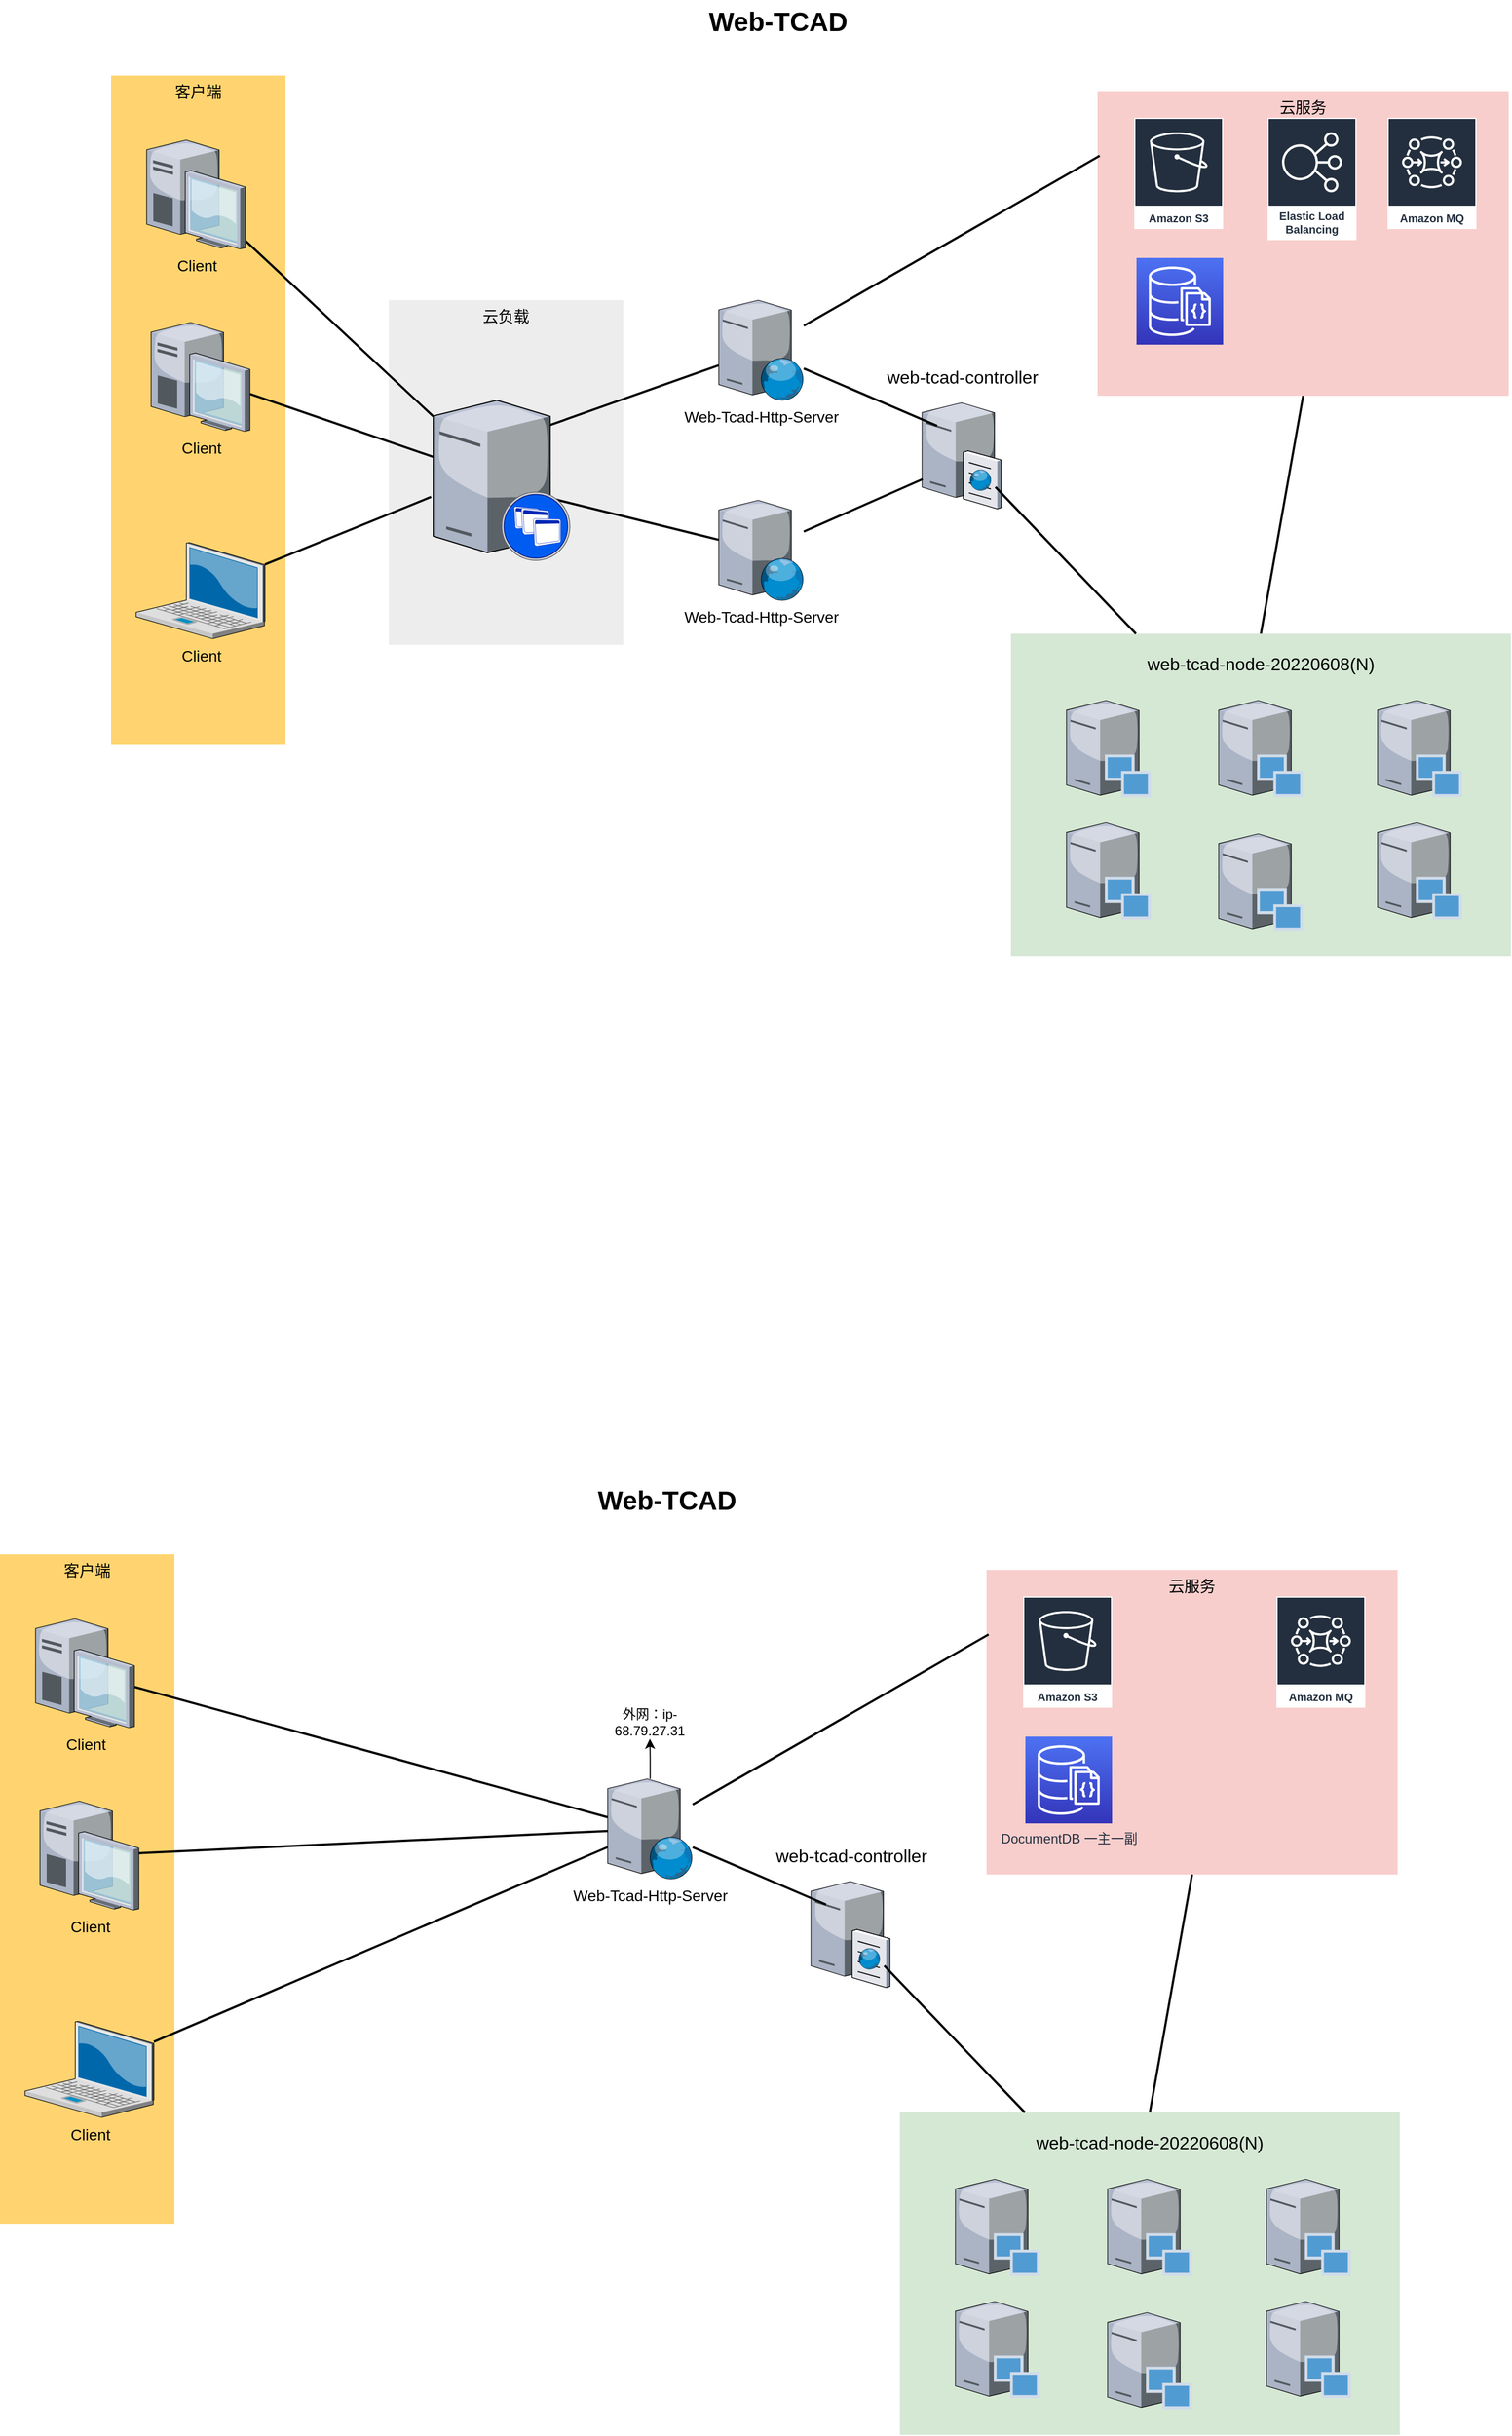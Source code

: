 <mxfile version="19.0.3" type="github">
  <diagram name="Page-1" id="e3a06f82-3646-2815-327d-82caf3d4e204">
    <mxGraphModel dx="1929" dy="1150" grid="1" gridSize="10" guides="1" tooltips="1" connect="1" arrows="1" fold="1" page="1" pageScale="1.5" pageWidth="1169" pageHeight="826" background="none" math="0" shadow="0">
      <root>
        <mxCell id="0" style=";html=1;" />
        <mxCell id="1" style=";html=1;" parent="0" />
        <mxCell id="6a7d8f32e03d9370-61" value="云服务" style="whiteSpace=wrap;html=1;fillColor=#f8cecc;fontSize=14;strokeColor=none;verticalAlign=top;" parent="1" vertex="1">
          <mxGeometry x="1218" y="112" width="370" height="274" as="geometry" />
        </mxCell>
        <mxCell id="6a7d8f32e03d9370-60" value="&lt;p style=&quot;margin-bottom: 0.25cm; direction: ltr; line-height: 15.333px; text-align: justify; background: transparent; font-size: 10pt;&quot; align=&quot;left&quot; class=&quot;cjk&quot;&gt;&lt;font face=&quot;Liberation Sans, sans-serif&quot;&gt;&lt;font style=&quot;font-size: 12pt;&quot;&gt;&lt;span lang=&quot;en-US&quot;&gt;web-tcad-node-20220608(N)&lt;/span&gt;&lt;/font&gt;&lt;/font&gt;&lt;/p&gt;" style="whiteSpace=wrap;html=1;fillColor=#d5e8d4;fontSize=14;strokeColor=none;verticalAlign=top;" parent="1" vertex="1">
          <mxGeometry x="1140" y="600" width="450" height="290" as="geometry" />
        </mxCell>
        <mxCell id="6a7d8f32e03d9370-59" value="云负载" style="whiteSpace=wrap;html=1;fillColor=#EDEDED;fontSize=14;strokeColor=none;verticalAlign=top;" parent="1" vertex="1">
          <mxGeometry x="580" y="300" width="211" height="310" as="geometry" />
        </mxCell>
        <mxCell id="6a7d8f32e03d9370-57" value="客户端" style="whiteSpace=wrap;html=1;fillColor=#FFD470;gradientColor=none;fontSize=14;strokeColor=none;verticalAlign=top;" parent="1" vertex="1">
          <mxGeometry x="330" y="98" width="157" height="602" as="geometry" />
        </mxCell>
        <mxCell id="6a7d8f32e03d9370-35" style="edgeStyle=none;rounded=0;html=1;startSize=10;endSize=10;jettySize=auto;orthogonalLoop=1;fontSize=14;endArrow=none;endFill=0;strokeWidth=2;entryX=-0.016;entryY=0.604;entryDx=0;entryDy=0;entryPerimeter=0;" parent="1" source="6a7d8f32e03d9370-2" target="6a7d8f32e03d9370-12" edge="1">
          <mxGeometry relative="1" as="geometry">
            <mxPoint x="637" y="693.32" as="targetPoint" />
          </mxGeometry>
        </mxCell>
        <mxCell id="6a7d8f32e03d9370-2" value="Client" style="verticalLabelPosition=bottom;aspect=fixed;html=1;verticalAlign=top;strokeColor=none;shape=mxgraph.citrix.laptop_2;fillColor=#66B2FF;gradientColor=#0066CC;fontSize=14;" parent="1" vertex="1">
          <mxGeometry x="352.5" y="518" width="116" height="86.5" as="geometry" />
        </mxCell>
        <mxCell id="6a7d8f32e03d9370-33" style="edgeStyle=none;rounded=0;html=1;startSize=10;endSize=10;jettySize=auto;orthogonalLoop=1;fontSize=14;endArrow=none;endFill=0;strokeWidth=2;" parent="1" source="6a7d8f32e03d9370-4" target="6a7d8f32e03d9370-12" edge="1">
          <mxGeometry relative="1" as="geometry">
            <mxPoint x="637" y="365.147" as="targetPoint" />
          </mxGeometry>
        </mxCell>
        <mxCell id="6a7d8f32e03d9370-4" value="Client" style="verticalLabelPosition=bottom;aspect=fixed;html=1;verticalAlign=top;strokeColor=none;shape=mxgraph.citrix.desktop;fillColor=#66B2FF;gradientColor=#0066CC;fontSize=14;" parent="1" vertex="1">
          <mxGeometry x="366.0" y="320.0" width="89" height="98" as="geometry" />
        </mxCell>
        <mxCell id="6a7d8f32e03d9370-32" style="edgeStyle=none;rounded=0;html=1;startSize=10;endSize=10;jettySize=auto;orthogonalLoop=1;fontSize=14;endArrow=none;endFill=0;strokeWidth=2;" parent="1" source="6a7d8f32e03d9370-5" target="6a7d8f32e03d9370-12" edge="1">
          <mxGeometry relative="1" as="geometry" />
        </mxCell>
        <mxCell id="6a7d8f32e03d9370-5" value="Client" style="verticalLabelPosition=bottom;aspect=fixed;html=1;verticalAlign=top;strokeColor=none;shape=mxgraph.citrix.desktop;fillColor=#66B2FF;gradientColor=#0066CC;fontSize=14;" parent="1" vertex="1">
          <mxGeometry x="362.0" y="156.0" width="89" height="98" as="geometry" />
        </mxCell>
        <mxCell id="6a7d8f32e03d9370-40" style="edgeStyle=none;rounded=0;html=1;startSize=10;endSize=10;jettySize=auto;orthogonalLoop=1;fontSize=14;endArrow=none;endFill=0;strokeWidth=2;exitX=0.821;exitY=0.604;exitDx=0;exitDy=0;exitPerimeter=0;" parent="1" source="6a7d8f32e03d9370-12" target="cKQ1mjBvp5bsEjXT1nAD-6" edge="1">
          <mxGeometry relative="1" as="geometry">
            <mxPoint x="713" y="694.126" as="sourcePoint" />
            <mxPoint x="767.08" y="582" as="targetPoint" />
          </mxGeometry>
        </mxCell>
        <mxCell id="6a7d8f32e03d9370-41" style="edgeStyle=none;rounded=0;html=1;startSize=10;endSize=10;jettySize=auto;orthogonalLoop=1;fontSize=14;endArrow=none;endFill=0;strokeWidth=2;exitX=0.838;exitY=0.16;exitDx=0;exitDy=0;exitPerimeter=0;" parent="1" source="6a7d8f32e03d9370-12" target="cKQ1mjBvp5bsEjXT1nAD-5" edge="1">
          <mxGeometry relative="1" as="geometry">
            <mxPoint x="713" y="529.126" as="sourcePoint" />
            <mxPoint x="780.544" y="272" as="targetPoint" />
          </mxGeometry>
        </mxCell>
        <mxCell id="6a7d8f32e03d9370-12" value="" style="verticalLabelPosition=bottom;aspect=fixed;html=1;verticalAlign=top;strokeColor=none;shape=mxgraph.citrix.xenapp_server;fillColor=#66B2FF;gradientColor=#0066CC;fontSize=14;" parent="1" vertex="1">
          <mxGeometry x="620" y="390" width="122.97" height="144" as="geometry" />
        </mxCell>
        <mxCell id="6a7d8f32e03d9370-15" value="&lt;span style=&quot;display: flex;&quot;&gt;&lt;span style=&quot;overflow: hidden; text-overflow: ellipsis;&quot; class=&quot;&quot;&gt;&lt;p style=&quot;margin-bottom: 0.25cm; direction: ltr; line-height: 15.333px; text-align: justify; background: transparent; font-size: 10pt;&quot; align=&quot;left&quot; class=&quot;cjk&quot;&gt;&lt;font face=&quot;Liberation Sans, sans-serif&quot;&gt;&lt;font style=&quot;font-size: 12pt;&quot;&gt;&lt;span lang=&quot;en-US&quot;&gt;web-tcad-controller&lt;/span&gt;&lt;/font&gt;&lt;/font&gt;&lt;/p&gt;&lt;/span&gt;&lt;/span&gt;" style="verticalLabelPosition=top;aspect=fixed;html=1;verticalAlign=bottom;strokeColor=none;shape=mxgraph.citrix.cache_server;fillColor=#66B2FF;gradientColor=#0066CC;fontSize=14;labelPosition=center;align=center;" parent="1" vertex="1">
          <mxGeometry x="1060" y="390" width="71" height="97.5" as="geometry" />
        </mxCell>
        <mxCell id="6a7d8f32e03d9370-62" value="Web-TCAD" style="text;strokeColor=none;fillColor=none;html=1;fontSize=24;fontStyle=1;verticalAlign=middle;align=center;" parent="1" vertex="1">
          <mxGeometry x="499" y="30" width="861" height="40" as="geometry" />
        </mxCell>
        <mxCell id="cKQ1mjBvp5bsEjXT1nAD-5" value="&lt;span style=&quot;font-size: 14px;&quot;&gt;Web-Tcad-Http-Server&lt;/span&gt;" style="verticalLabelPosition=bottom;sketch=0;aspect=fixed;html=1;verticalAlign=top;strokeColor=none;align=center;outlineConnect=0;shape=mxgraph.citrix.web_server;" parent="1" vertex="1">
          <mxGeometry x="877" y="300" width="76.5" height="90" as="geometry" />
        </mxCell>
        <mxCell id="cKQ1mjBvp5bsEjXT1nAD-6" value="&lt;span style=&quot;font-size: 14px;&quot;&gt;Web-Tcad-Http-Server&lt;/span&gt;" style="verticalLabelPosition=bottom;sketch=0;aspect=fixed;html=1;verticalAlign=top;strokeColor=none;align=center;outlineConnect=0;shape=mxgraph.citrix.web_server;" parent="1" vertex="1">
          <mxGeometry x="877" y="480" width="76.5" height="90" as="geometry" />
        </mxCell>
        <mxCell id="cKQ1mjBvp5bsEjXT1nAD-10" style="edgeStyle=none;rounded=0;html=1;startSize=10;endSize=10;jettySize=auto;orthogonalLoop=1;fontSize=14;endArrow=none;endFill=0;strokeWidth=2;entryX=0.19;entryY=0.236;entryDx=0;entryDy=0;entryPerimeter=0;" parent="1" source="cKQ1mjBvp5bsEjXT1nAD-5" target="6a7d8f32e03d9370-15" edge="1">
          <mxGeometry relative="1" as="geometry">
            <mxPoint x="1013.5" y="254.002" as="sourcePoint" />
            <mxPoint x="1104.5" y="275.819" as="targetPoint" />
          </mxGeometry>
        </mxCell>
        <mxCell id="cKQ1mjBvp5bsEjXT1nAD-11" style="edgeStyle=none;rounded=0;html=1;startSize=10;endSize=10;jettySize=auto;orthogonalLoop=1;fontSize=14;endArrow=none;endFill=0;strokeWidth=2;entryX=0.007;entryY=0.728;entryDx=0;entryDy=0;entryPerimeter=0;" parent="1" source="cKQ1mjBvp5bsEjXT1nAD-6" target="6a7d8f32e03d9370-15" edge="1">
          <mxGeometry relative="1" as="geometry">
            <mxPoint x="1040" y="559.999" as="sourcePoint" />
            <mxPoint x="1143.5" y="608.106" as="targetPoint" />
          </mxGeometry>
        </mxCell>
        <mxCell id="cKQ1mjBvp5bsEjXT1nAD-15" value="" style="verticalLabelPosition=bottom;sketch=0;aspect=fixed;html=1;verticalAlign=top;strokeColor=none;align=center;outlineConnect=0;shape=mxgraph.citrix.provisioning_server;" parent="1" vertex="1">
          <mxGeometry x="1190" y="660" width="76" height="87" as="geometry" />
        </mxCell>
        <mxCell id="cKQ1mjBvp5bsEjXT1nAD-16" value="" style="verticalLabelPosition=bottom;sketch=0;aspect=fixed;html=1;verticalAlign=top;strokeColor=none;align=center;outlineConnect=0;shape=mxgraph.citrix.provisioning_server;" parent="1" vertex="1">
          <mxGeometry x="1327" y="660" width="76" height="87" as="geometry" />
        </mxCell>
        <mxCell id="cKQ1mjBvp5bsEjXT1nAD-17" value="" style="verticalLabelPosition=bottom;sketch=0;aspect=fixed;html=1;verticalAlign=top;strokeColor=none;align=center;outlineConnect=0;shape=mxgraph.citrix.provisioning_server;" parent="1" vertex="1">
          <mxGeometry x="1470" y="660" width="76" height="87" as="geometry" />
        </mxCell>
        <mxCell id="cKQ1mjBvp5bsEjXT1nAD-18" value="" style="verticalLabelPosition=bottom;sketch=0;aspect=fixed;html=1;verticalAlign=top;strokeColor=none;align=center;outlineConnect=0;shape=mxgraph.citrix.provisioning_server;" parent="1" vertex="1">
          <mxGeometry x="1190" y="770" width="76" height="87" as="geometry" />
        </mxCell>
        <mxCell id="cKQ1mjBvp5bsEjXT1nAD-19" value="" style="verticalLabelPosition=bottom;sketch=0;aspect=fixed;html=1;verticalAlign=top;strokeColor=none;align=center;outlineConnect=0;shape=mxgraph.citrix.provisioning_server;" parent="1" vertex="1">
          <mxGeometry x="1327" y="780" width="76" height="87" as="geometry" />
        </mxCell>
        <mxCell id="cKQ1mjBvp5bsEjXT1nAD-21" value="" style="verticalLabelPosition=bottom;sketch=0;aspect=fixed;html=1;verticalAlign=top;strokeColor=none;align=center;outlineConnect=0;shape=mxgraph.citrix.provisioning_server;" parent="1" vertex="1">
          <mxGeometry x="1470" y="770" width="76" height="87" as="geometry" />
        </mxCell>
        <mxCell id="cKQ1mjBvp5bsEjXT1nAD-22" style="edgeStyle=none;rounded=0;html=1;startSize=10;endSize=10;jettySize=auto;orthogonalLoop=1;fontSize=14;endArrow=none;endFill=0;strokeWidth=2;entryX=0.93;entryY=0.8;entryDx=0;entryDy=0;entryPerimeter=0;exitX=0.25;exitY=0;exitDx=0;exitDy=0;" parent="1" source="6a7d8f32e03d9370-60" target="6a7d8f32e03d9370-15" edge="1">
          <mxGeometry relative="1" as="geometry">
            <mxPoint x="1070" y="577.161" as="sourcePoint" />
            <mxPoint x="1176.997" y="530" as="targetPoint" />
          </mxGeometry>
        </mxCell>
        <mxCell id="cKQ1mjBvp5bsEjXT1nAD-24" value="Amazon S3" style="sketch=0;outlineConnect=0;fontColor=#232F3E;gradientColor=none;strokeColor=#ffffff;fillColor=#232F3E;dashed=0;verticalLabelPosition=middle;verticalAlign=bottom;align=center;html=1;whiteSpace=wrap;fontSize=10;fontStyle=1;spacing=3;shape=mxgraph.aws4.productIcon;prIcon=mxgraph.aws4.s3;" parent="1" vertex="1">
          <mxGeometry x="1251" y="136" width="80" height="100" as="geometry" />
        </mxCell>
        <mxCell id="cKQ1mjBvp5bsEjXT1nAD-25" value="Amazon MQ" style="sketch=0;outlineConnect=0;fontColor=#232F3E;gradientColor=none;strokeColor=#ffffff;fillColor=#232F3E;dashed=0;verticalLabelPosition=middle;verticalAlign=bottom;align=center;html=1;whiteSpace=wrap;fontSize=10;fontStyle=1;spacing=3;shape=mxgraph.aws4.productIcon;prIcon=mxgraph.aws4.mq;" parent="1" vertex="1">
          <mxGeometry x="1479" y="136" width="80" height="100" as="geometry" />
        </mxCell>
        <mxCell id="cKQ1mjBvp5bsEjXT1nAD-26" value="" style="sketch=0;points=[[0,0,0],[0.25,0,0],[0.5,0,0],[0.75,0,0],[1,0,0],[0,1,0],[0.25,1,0],[0.5,1,0],[0.75,1,0],[1,1,0],[0,0.25,0],[0,0.5,0],[0,0.75,0],[1,0.25,0],[1,0.5,0],[1,0.75,0]];outlineConnect=0;fontColor=#232F3E;gradientColor=#4D72F3;gradientDirection=north;fillColor=#3334B9;strokeColor=#ffffff;dashed=0;verticalLabelPosition=bottom;verticalAlign=top;align=center;html=1;fontSize=12;fontStyle=0;aspect=fixed;shape=mxgraph.aws4.resourceIcon;resIcon=mxgraph.aws4.documentdb_with_mongodb_compatibility;" parent="1" vertex="1">
          <mxGeometry x="1253" y="262" width="78" height="78" as="geometry" />
        </mxCell>
        <mxCell id="cKQ1mjBvp5bsEjXT1nAD-27" value="Elastic Load Balancing" style="sketch=0;outlineConnect=0;fontColor=#232F3E;gradientColor=none;strokeColor=#ffffff;fillColor=#232F3E;dashed=0;verticalLabelPosition=middle;verticalAlign=bottom;align=center;html=1;whiteSpace=wrap;fontSize=10;fontStyle=1;spacing=3;shape=mxgraph.aws4.productIcon;prIcon=mxgraph.aws4.elastic_load_balancing;" parent="1" vertex="1">
          <mxGeometry x="1371" y="136" width="80" height="110" as="geometry" />
        </mxCell>
        <mxCell id="cKQ1mjBvp5bsEjXT1nAD-28" style="edgeStyle=none;rounded=0;html=1;startSize=10;endSize=10;jettySize=auto;orthogonalLoop=1;fontSize=14;endArrow=none;endFill=0;strokeWidth=2;entryX=0.005;entryY=0.212;entryDx=0;entryDy=0;entryPerimeter=0;" parent="1" source="cKQ1mjBvp5bsEjXT1nAD-5" target="6a7d8f32e03d9370-61" edge="1">
          <mxGeometry relative="1" as="geometry">
            <mxPoint x="1106.47" y="282" as="sourcePoint" />
            <mxPoint x="980.0" y="150" as="targetPoint" />
          </mxGeometry>
        </mxCell>
        <mxCell id="cKQ1mjBvp5bsEjXT1nAD-29" style="edgeStyle=none;rounded=0;html=1;startSize=10;endSize=10;jettySize=auto;orthogonalLoop=1;fontSize=14;endArrow=none;endFill=0;strokeWidth=2;entryX=0.5;entryY=1;entryDx=0;entryDy=0;exitX=0.5;exitY=0;exitDx=0;exitDy=0;" parent="1" source="6a7d8f32e03d9370-60" target="6a7d8f32e03d9370-61" edge="1">
          <mxGeometry relative="1" as="geometry">
            <mxPoint x="1497.47" y="562" as="sourcePoint" />
            <mxPoint x="1371.0" y="430" as="targetPoint" />
          </mxGeometry>
        </mxCell>
        <mxCell id="aWRi0Hv89e1g0UZkW6lV-33" value="云服务" style="whiteSpace=wrap;html=1;fillColor=#f8cecc;fontSize=14;strokeColor=none;verticalAlign=top;" vertex="1" parent="1">
          <mxGeometry x="1118" y="1442" width="370" height="274" as="geometry" />
        </mxCell>
        <mxCell id="aWRi0Hv89e1g0UZkW6lV-34" value="&lt;p style=&quot;margin-bottom: 0.25cm; direction: ltr; line-height: 15.333px; text-align: justify; background: transparent; font-size: 10pt;&quot; align=&quot;left&quot; class=&quot;cjk&quot;&gt;&lt;font face=&quot;Liberation Sans, sans-serif&quot;&gt;&lt;font style=&quot;font-size: 12pt;&quot;&gt;&lt;span lang=&quot;en-US&quot;&gt;web-tcad-node-20220608(N)&lt;/span&gt;&lt;/font&gt;&lt;/font&gt;&lt;/p&gt;" style="whiteSpace=wrap;html=1;fillColor=#d5e8d4;fontSize=14;strokeColor=none;verticalAlign=top;" vertex="1" parent="1">
          <mxGeometry x="1040" y="1930" width="450" height="290" as="geometry" />
        </mxCell>
        <mxCell id="aWRi0Hv89e1g0UZkW6lV-36" value="客户端" style="whiteSpace=wrap;html=1;fillColor=#FFD470;gradientColor=none;fontSize=14;strokeColor=none;verticalAlign=top;" vertex="1" parent="1">
          <mxGeometry x="230" y="1428" width="157" height="602" as="geometry" />
        </mxCell>
        <mxCell id="aWRi0Hv89e1g0UZkW6lV-37" style="edgeStyle=none;rounded=0;html=1;startSize=10;endSize=10;jettySize=auto;orthogonalLoop=1;fontSize=14;endArrow=none;endFill=0;strokeWidth=2;" edge="1" parent="1" source="aWRi0Hv89e1g0UZkW6lV-38" target="aWRi0Hv89e1g0UZkW6lV-48">
          <mxGeometry relative="1" as="geometry">
            <mxPoint x="518.032" y="1806.976" as="targetPoint" />
          </mxGeometry>
        </mxCell>
        <mxCell id="aWRi0Hv89e1g0UZkW6lV-38" value="Client" style="verticalLabelPosition=bottom;aspect=fixed;html=1;verticalAlign=top;strokeColor=none;shape=mxgraph.citrix.laptop_2;fillColor=#66B2FF;gradientColor=#0066CC;fontSize=14;" vertex="1" parent="1">
          <mxGeometry x="252.5" y="1848" width="116" height="86.5" as="geometry" />
        </mxCell>
        <mxCell id="aWRi0Hv89e1g0UZkW6lV-39" style="edgeStyle=none;rounded=0;html=1;startSize=10;endSize=10;jettySize=auto;orthogonalLoop=1;fontSize=14;endArrow=none;endFill=0;strokeWidth=2;" edge="1" parent="1" source="aWRi0Hv89e1g0UZkW6lV-40" target="aWRi0Hv89e1g0UZkW6lV-48">
          <mxGeometry relative="1" as="geometry">
            <mxPoint x="520" y="1770.899" as="targetPoint" />
          </mxGeometry>
        </mxCell>
        <mxCell id="aWRi0Hv89e1g0UZkW6lV-40" value="Client" style="verticalLabelPosition=bottom;aspect=fixed;html=1;verticalAlign=top;strokeColor=none;shape=mxgraph.citrix.desktop;fillColor=#66B2FF;gradientColor=#0066CC;fontSize=14;" vertex="1" parent="1">
          <mxGeometry x="266.0" y="1650" width="89" height="98" as="geometry" />
        </mxCell>
        <mxCell id="aWRi0Hv89e1g0UZkW6lV-41" style="edgeStyle=none;rounded=0;html=1;startSize=10;endSize=10;jettySize=auto;orthogonalLoop=1;fontSize=14;endArrow=none;endFill=0;strokeWidth=2;" edge="1" parent="1" source="aWRi0Hv89e1g0UZkW6lV-42" target="aWRi0Hv89e1g0UZkW6lV-48">
          <mxGeometry relative="1" as="geometry">
            <mxPoint x="520" y="1734.536" as="targetPoint" />
          </mxGeometry>
        </mxCell>
        <mxCell id="aWRi0Hv89e1g0UZkW6lV-42" value="Client" style="verticalLabelPosition=bottom;aspect=fixed;html=1;verticalAlign=top;strokeColor=none;shape=mxgraph.citrix.desktop;fillColor=#66B2FF;gradientColor=#0066CC;fontSize=14;" vertex="1" parent="1">
          <mxGeometry x="262.0" y="1486" width="89" height="98" as="geometry" />
        </mxCell>
        <mxCell id="aWRi0Hv89e1g0UZkW6lV-46" value="&lt;span style=&quot;display: flex;&quot;&gt;&lt;span style=&quot;overflow: hidden; text-overflow: ellipsis;&quot; class=&quot;&quot;&gt;&lt;p style=&quot;margin-bottom: 0.25cm; direction: ltr; line-height: 15.333px; text-align: justify; background: transparent; font-size: 10pt;&quot; align=&quot;left&quot; class=&quot;cjk&quot;&gt;&lt;font face=&quot;Liberation Sans, sans-serif&quot;&gt;&lt;font style=&quot;font-size: 12pt;&quot;&gt;&lt;span lang=&quot;en-US&quot;&gt;web-tcad-controller&lt;/span&gt;&lt;/font&gt;&lt;/font&gt;&lt;/p&gt;&lt;/span&gt;&lt;/span&gt;" style="verticalLabelPosition=top;aspect=fixed;html=1;verticalAlign=bottom;strokeColor=none;shape=mxgraph.citrix.cache_server;fillColor=#66B2FF;gradientColor=#0066CC;fontSize=14;labelPosition=center;align=center;" vertex="1" parent="1">
          <mxGeometry x="960" y="1720" width="71" height="97.5" as="geometry" />
        </mxCell>
        <mxCell id="aWRi0Hv89e1g0UZkW6lV-47" value="Web-TCAD" style="text;strokeColor=none;fillColor=none;html=1;fontSize=24;fontStyle=1;verticalAlign=middle;align=center;" vertex="1" parent="1">
          <mxGeometry x="399" y="1360" width="861" height="40" as="geometry" />
        </mxCell>
        <mxCell id="aWRi0Hv89e1g0UZkW6lV-66" value="" style="edgeStyle=orthogonalEdgeStyle;rounded=0;orthogonalLoop=1;jettySize=auto;html=1;" edge="1" parent="1" source="aWRi0Hv89e1g0UZkW6lV-48" target="aWRi0Hv89e1g0UZkW6lV-65">
          <mxGeometry relative="1" as="geometry" />
        </mxCell>
        <mxCell id="aWRi0Hv89e1g0UZkW6lV-48" value="&lt;span style=&quot;font-size: 14px;&quot;&gt;Web-Tcad-Http-Server&lt;/span&gt;" style="verticalLabelPosition=bottom;sketch=0;aspect=fixed;html=1;verticalAlign=top;strokeColor=none;align=center;outlineConnect=0;shape=mxgraph.citrix.web_server;" vertex="1" parent="1">
          <mxGeometry x="777" y="1630" width="76.5" height="90" as="geometry" />
        </mxCell>
        <mxCell id="aWRi0Hv89e1g0UZkW6lV-50" style="edgeStyle=none;rounded=0;html=1;startSize=10;endSize=10;jettySize=auto;orthogonalLoop=1;fontSize=14;endArrow=none;endFill=0;strokeWidth=2;entryX=0.19;entryY=0.236;entryDx=0;entryDy=0;entryPerimeter=0;" edge="1" parent="1" source="aWRi0Hv89e1g0UZkW6lV-48" target="aWRi0Hv89e1g0UZkW6lV-46">
          <mxGeometry relative="1" as="geometry">
            <mxPoint x="913.5" y="1584.002" as="sourcePoint" />
            <mxPoint x="1004.5" y="1605.819" as="targetPoint" />
          </mxGeometry>
        </mxCell>
        <mxCell id="aWRi0Hv89e1g0UZkW6lV-52" value="" style="verticalLabelPosition=bottom;sketch=0;aspect=fixed;html=1;verticalAlign=top;strokeColor=none;align=center;outlineConnect=0;shape=mxgraph.citrix.provisioning_server;" vertex="1" parent="1">
          <mxGeometry x="1090" y="1990" width="76" height="87" as="geometry" />
        </mxCell>
        <mxCell id="aWRi0Hv89e1g0UZkW6lV-53" value="" style="verticalLabelPosition=bottom;sketch=0;aspect=fixed;html=1;verticalAlign=top;strokeColor=none;align=center;outlineConnect=0;shape=mxgraph.citrix.provisioning_server;" vertex="1" parent="1">
          <mxGeometry x="1227" y="1990" width="76" height="87" as="geometry" />
        </mxCell>
        <mxCell id="aWRi0Hv89e1g0UZkW6lV-54" value="" style="verticalLabelPosition=bottom;sketch=0;aspect=fixed;html=1;verticalAlign=top;strokeColor=none;align=center;outlineConnect=0;shape=mxgraph.citrix.provisioning_server;" vertex="1" parent="1">
          <mxGeometry x="1370" y="1990" width="76" height="87" as="geometry" />
        </mxCell>
        <mxCell id="aWRi0Hv89e1g0UZkW6lV-55" value="" style="verticalLabelPosition=bottom;sketch=0;aspect=fixed;html=1;verticalAlign=top;strokeColor=none;align=center;outlineConnect=0;shape=mxgraph.citrix.provisioning_server;" vertex="1" parent="1">
          <mxGeometry x="1090" y="2100" width="76" height="87" as="geometry" />
        </mxCell>
        <mxCell id="aWRi0Hv89e1g0UZkW6lV-56" value="" style="verticalLabelPosition=bottom;sketch=0;aspect=fixed;html=1;verticalAlign=top;strokeColor=none;align=center;outlineConnect=0;shape=mxgraph.citrix.provisioning_server;" vertex="1" parent="1">
          <mxGeometry x="1227" y="2110" width="76" height="87" as="geometry" />
        </mxCell>
        <mxCell id="aWRi0Hv89e1g0UZkW6lV-57" value="" style="verticalLabelPosition=bottom;sketch=0;aspect=fixed;html=1;verticalAlign=top;strokeColor=none;align=center;outlineConnect=0;shape=mxgraph.citrix.provisioning_server;" vertex="1" parent="1">
          <mxGeometry x="1370" y="2100" width="76" height="87" as="geometry" />
        </mxCell>
        <mxCell id="aWRi0Hv89e1g0UZkW6lV-58" style="edgeStyle=none;rounded=0;html=1;startSize=10;endSize=10;jettySize=auto;orthogonalLoop=1;fontSize=14;endArrow=none;endFill=0;strokeWidth=2;entryX=0.93;entryY=0.8;entryDx=0;entryDy=0;entryPerimeter=0;exitX=0.25;exitY=0;exitDx=0;exitDy=0;" edge="1" parent="1" source="aWRi0Hv89e1g0UZkW6lV-34" target="aWRi0Hv89e1g0UZkW6lV-46">
          <mxGeometry relative="1" as="geometry">
            <mxPoint x="970" y="1907.161" as="sourcePoint" />
            <mxPoint x="1076.997" y="1860" as="targetPoint" />
          </mxGeometry>
        </mxCell>
        <mxCell id="aWRi0Hv89e1g0UZkW6lV-59" value="Amazon S3" style="sketch=0;outlineConnect=0;fontColor=#232F3E;gradientColor=none;strokeColor=#ffffff;fillColor=#232F3E;dashed=0;verticalLabelPosition=middle;verticalAlign=bottom;align=center;html=1;whiteSpace=wrap;fontSize=10;fontStyle=1;spacing=3;shape=mxgraph.aws4.productIcon;prIcon=mxgraph.aws4.s3;" vertex="1" parent="1">
          <mxGeometry x="1151" y="1466" width="80" height="100" as="geometry" />
        </mxCell>
        <mxCell id="aWRi0Hv89e1g0UZkW6lV-60" value="Amazon MQ" style="sketch=0;outlineConnect=0;fontColor=#232F3E;gradientColor=none;strokeColor=#ffffff;fillColor=#232F3E;dashed=0;verticalLabelPosition=middle;verticalAlign=bottom;align=center;html=1;whiteSpace=wrap;fontSize=10;fontStyle=1;spacing=3;shape=mxgraph.aws4.productIcon;prIcon=mxgraph.aws4.mq;" vertex="1" parent="1">
          <mxGeometry x="1379" y="1466" width="80" height="100" as="geometry" />
        </mxCell>
        <mxCell id="aWRi0Hv89e1g0UZkW6lV-61" value="DocumentDB 一主一副" style="sketch=0;points=[[0,0,0],[0.25,0,0],[0.5,0,0],[0.75,0,0],[1,0,0],[0,1,0],[0.25,1,0],[0.5,1,0],[0.75,1,0],[1,1,0],[0,0.25,0],[0,0.5,0],[0,0.75,0],[1,0.25,0],[1,0.5,0],[1,0.75,0]];outlineConnect=0;fontColor=#232F3E;gradientColor=#4D72F3;gradientDirection=north;fillColor=#3334B9;strokeColor=#ffffff;dashed=0;verticalLabelPosition=bottom;verticalAlign=top;align=center;html=1;fontSize=12;fontStyle=0;aspect=fixed;shape=mxgraph.aws4.resourceIcon;resIcon=mxgraph.aws4.documentdb_with_mongodb_compatibility;" vertex="1" parent="1">
          <mxGeometry x="1153" y="1592" width="78" height="78" as="geometry" />
        </mxCell>
        <mxCell id="aWRi0Hv89e1g0UZkW6lV-63" style="edgeStyle=none;rounded=0;html=1;startSize=10;endSize=10;jettySize=auto;orthogonalLoop=1;fontSize=14;endArrow=none;endFill=0;strokeWidth=2;entryX=0.005;entryY=0.212;entryDx=0;entryDy=0;entryPerimeter=0;" edge="1" parent="1" source="aWRi0Hv89e1g0UZkW6lV-48" target="aWRi0Hv89e1g0UZkW6lV-33">
          <mxGeometry relative="1" as="geometry">
            <mxPoint x="1006.47" y="1612" as="sourcePoint" />
            <mxPoint x="880.0" y="1480" as="targetPoint" />
          </mxGeometry>
        </mxCell>
        <mxCell id="aWRi0Hv89e1g0UZkW6lV-64" style="edgeStyle=none;rounded=0;html=1;startSize=10;endSize=10;jettySize=auto;orthogonalLoop=1;fontSize=14;endArrow=none;endFill=0;strokeWidth=2;entryX=0.5;entryY=1;entryDx=0;entryDy=0;exitX=0.5;exitY=0;exitDx=0;exitDy=0;" edge="1" parent="1" source="aWRi0Hv89e1g0UZkW6lV-34" target="aWRi0Hv89e1g0UZkW6lV-33">
          <mxGeometry relative="1" as="geometry">
            <mxPoint x="1397.47" y="1892" as="sourcePoint" />
            <mxPoint x="1271.0" y="1760" as="targetPoint" />
          </mxGeometry>
        </mxCell>
        <mxCell id="aWRi0Hv89e1g0UZkW6lV-65" value="外网：ip-68.79.27.31" style="text;html=1;strokeColor=none;fillColor=none;align=center;verticalAlign=middle;whiteSpace=wrap;rounded=0;" vertex="1" parent="1">
          <mxGeometry x="785" y="1564" width="60" height="30" as="geometry" />
        </mxCell>
      </root>
    </mxGraphModel>
  </diagram>
</mxfile>
